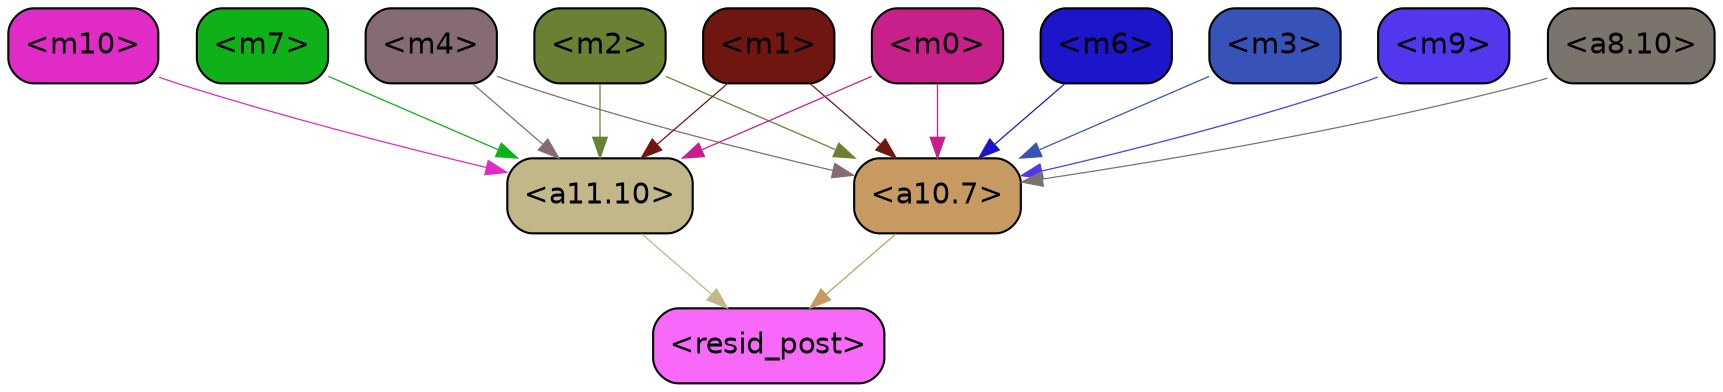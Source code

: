 strict digraph "" {
	graph [bgcolor=transparent,
		layout=dot,
		overlap=false,
		splines=true
	];
	"<a11.10>"	[color=black,
		fillcolor="#c2b789",
		fontname=Helvetica,
		shape=box,
		style="filled, rounded"];
	"<resid_post>"	[color=black,
		fillcolor="#f869f9",
		fontname=Helvetica,
		shape=box,
		style="filled, rounded"];
	"<a11.10>" -> "<resid_post>"	[color="#c2b789",
		penwidth=0.6];
	"<a10.7>"	[color=black,
		fillcolor="#c69a61",
		fontname=Helvetica,
		shape=box,
		style="filled, rounded"];
	"<a10.7>" -> "<resid_post>"	[color="#c69a61",
		penwidth=0.6];
	"<m10>"	[color=black,
		fillcolor="#e12bc6",
		fontname=Helvetica,
		shape=box,
		style="filled, rounded"];
	"<m10>" -> "<a11.10>"	[color="#e12bc6",
		penwidth=0.6];
	"<m7>"	[color=black,
		fillcolor="#0eb118",
		fontname=Helvetica,
		shape=box,
		style="filled, rounded"];
	"<m7>" -> "<a11.10>"	[color="#0eb118",
		penwidth=0.6];
	"<m4>"	[color=black,
		fillcolor="#866a75",
		fontname=Helvetica,
		shape=box,
		style="filled, rounded"];
	"<m4>" -> "<a11.10>"	[color="#866a75",
		penwidth=0.6];
	"<m4>" -> "<a10.7>"	[color="#866a75",
		penwidth=0.6];
	"<m2>"	[color=black,
		fillcolor="#6a8133",
		fontname=Helvetica,
		shape=box,
		style="filled, rounded"];
	"<m2>" -> "<a11.10>"	[color="#6a8133",
		penwidth=0.6];
	"<m2>" -> "<a10.7>"	[color="#6a8133",
		penwidth=0.6];
	"<m1>"	[color=black,
		fillcolor="#6f1611",
		fontname=Helvetica,
		shape=box,
		style="filled, rounded"];
	"<m1>" -> "<a11.10>"	[color="#6f1611",
		penwidth=0.6];
	"<m1>" -> "<a10.7>"	[color="#6f1611",
		penwidth=0.6];
	"<m0>"	[color=black,
		fillcolor="#c7208a",
		fontname=Helvetica,
		shape=box,
		style="filled, rounded"];
	"<m0>" -> "<a11.10>"	[color="#c7208a",
		penwidth=0.6];
	"<m0>" -> "<a10.7>"	[color="#c7208a",
		penwidth=0.6];
	"<m9>"	[color=black,
		fillcolor="#5337ef",
		fontname=Helvetica,
		shape=box,
		style="filled, rounded"];
	"<m9>" -> "<a10.7>"	[color="#5337ef",
		penwidth=0.6];
	"<a8.10>"	[color=black,
		fillcolor="#7b746c",
		fontname=Helvetica,
		shape=box,
		style="filled, rounded"];
	"<a8.10>" -> "<a10.7>"	[color="#7b746c",
		penwidth=0.6];
	"<m6>"	[color=black,
		fillcolor="#1c15c9",
		fontname=Helvetica,
		shape=box,
		style="filled, rounded"];
	"<m6>" -> "<a10.7>"	[color="#1c15c9",
		penwidth=0.6];
	"<m3>"	[color=black,
		fillcolor="#3752b9",
		fontname=Helvetica,
		shape=box,
		style="filled, rounded"];
	"<m3>" -> "<a10.7>"	[color="#3752b9",
		penwidth=0.6];
}
